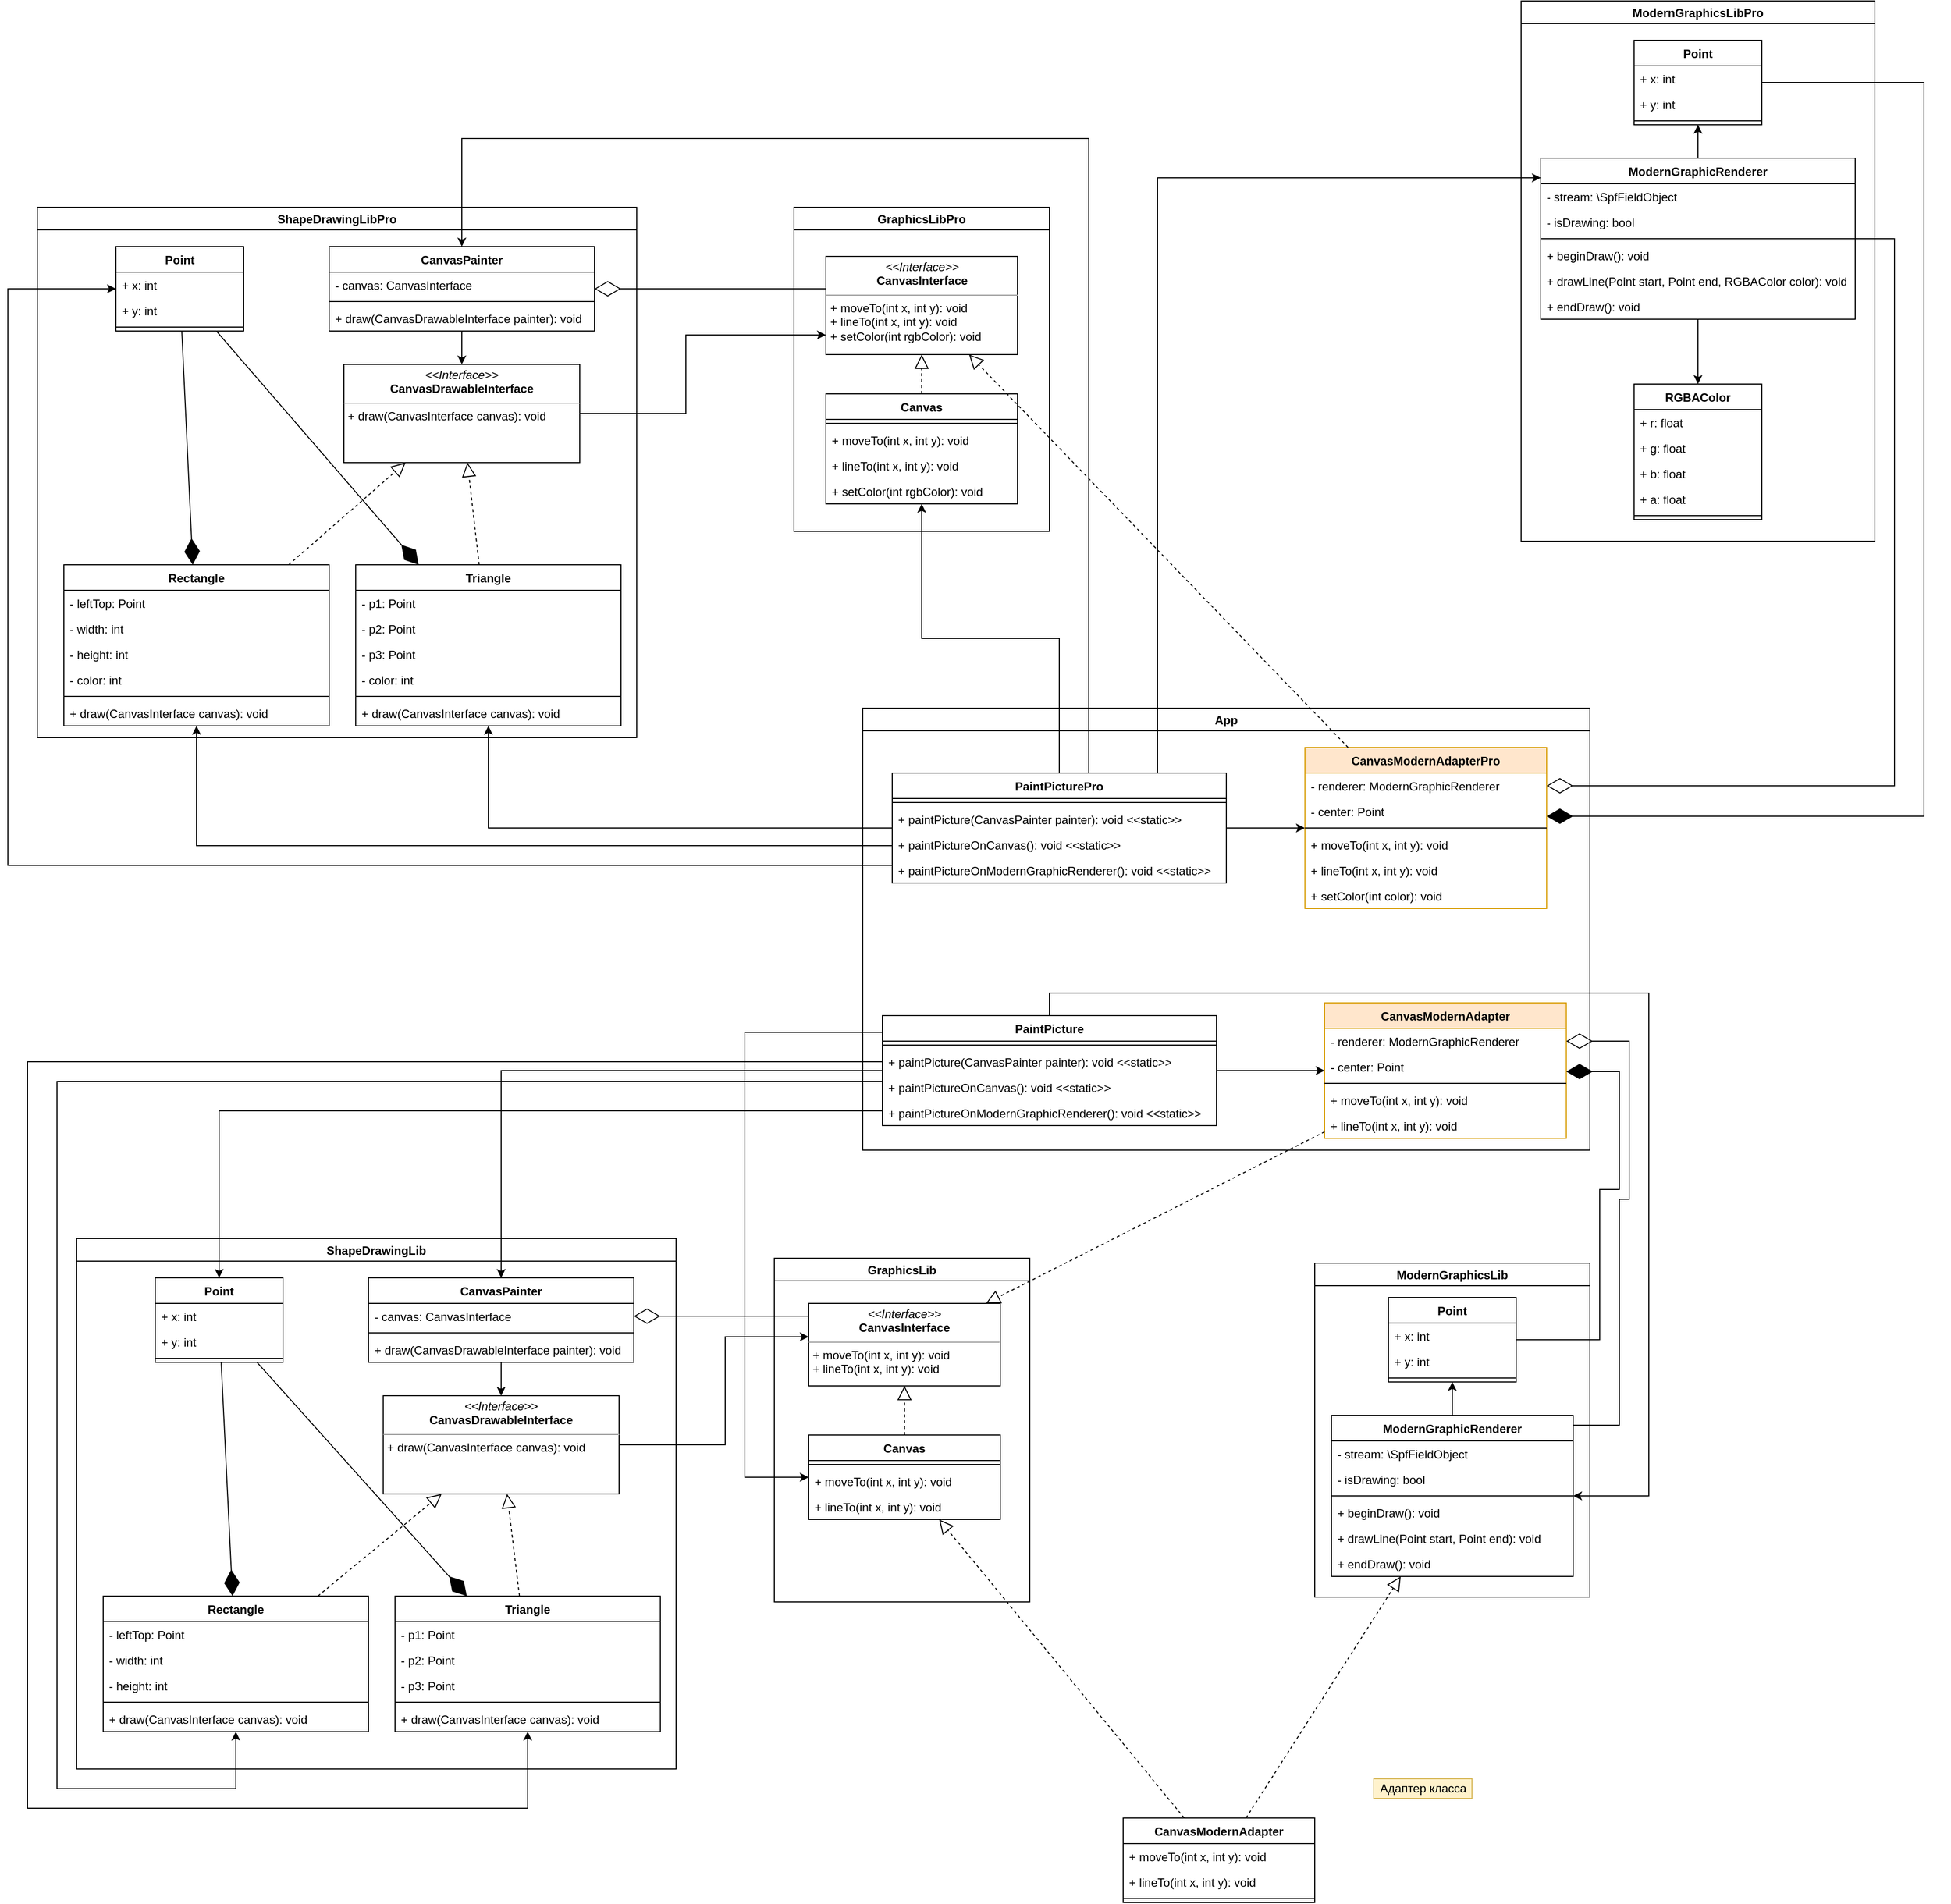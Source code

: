 <mxfile version="16.5.1" type="device"><diagram id="OvdZaoCBRFlqLBDTi2Zd" name="Страница 1"><mxGraphModel dx="2113" dy="2005" grid="1" gridSize="10" guides="1" tooltips="1" connect="1" arrows="1" fold="1" page="1" pageScale="1" pageWidth="827" pageHeight="1169" math="0" shadow="0"><root><mxCell id="0"/><mxCell id="1" parent="0"/><mxCell id="_RjIJyW11v8lAksJTVn1-13" value="App" style="swimlane;gradientColor=none;swimlaneFillColor=default;" parent="1" vertex="1"><mxGeometry x="70" y="-320" width="740" height="450" as="geometry"/></mxCell><mxCell id="_RjIJyW11v8lAksJTVn1-8" value="PaintPicture" style="swimlane;fontStyle=1;align=center;verticalAlign=top;childLayout=stackLayout;horizontal=1;startSize=26;horizontalStack=0;resizeParent=1;resizeParentMax=0;resizeLast=0;collapsible=1;marginBottom=0;" parent="_RjIJyW11v8lAksJTVn1-13" vertex="1"><mxGeometry x="20" y="313" width="340" height="112" as="geometry"/></mxCell><mxCell id="_RjIJyW11v8lAksJTVn1-10" value="" style="line;strokeWidth=1;fillColor=none;align=left;verticalAlign=middle;spacingTop=-1;spacingLeft=3;spacingRight=3;rotatable=0;labelPosition=right;points=[];portConstraint=eastwest;" parent="_RjIJyW11v8lAksJTVn1-8" vertex="1"><mxGeometry y="26" width="340" height="8" as="geometry"/></mxCell><mxCell id="_RjIJyW11v8lAksJTVn1-24" value="+ paintPicture(CanvasPainter painter): void &lt;&lt;static&gt;&gt;" style="text;strokeColor=none;fillColor=none;align=left;verticalAlign=top;spacingLeft=4;spacingRight=4;overflow=hidden;rotatable=0;points=[[0,0.5],[1,0.5]];portConstraint=eastwest;" parent="_RjIJyW11v8lAksJTVn1-8" vertex="1"><mxGeometry y="34" width="340" height="26" as="geometry"/></mxCell><mxCell id="_RjIJyW11v8lAksJTVn1-25" value="+ paintPictureOnCanvas(): void &lt;&lt;static&gt;&gt;" style="text;strokeColor=none;fillColor=none;align=left;verticalAlign=top;spacingLeft=4;spacingRight=4;overflow=hidden;rotatable=0;points=[[0,0.5],[1,0.5]];portConstraint=eastwest;" parent="_RjIJyW11v8lAksJTVn1-8" vertex="1"><mxGeometry y="60" width="340" height="26" as="geometry"/></mxCell><mxCell id="_RjIJyW11v8lAksJTVn1-11" value="+ paintPictureOnModernGraphicRenderer(): void &lt;&lt;static&gt;&gt;" style="text;strokeColor=none;fillColor=none;align=left;verticalAlign=top;spacingLeft=4;spacingRight=4;overflow=hidden;rotatable=0;points=[[0,0.5],[1,0.5]];portConstraint=eastwest;" parent="_RjIJyW11v8lAksJTVn1-8" vertex="1"><mxGeometry y="86" width="340" height="26" as="geometry"/></mxCell><mxCell id="_RjIJyW11v8lAksJTVn1-76" value="CanvasModernAdapter" style="swimlane;fontStyle=1;align=center;verticalAlign=top;childLayout=stackLayout;horizontal=1;startSize=26;horizontalStack=0;resizeParent=1;resizeParentMax=0;resizeLast=0;collapsible=1;marginBottom=0;shadow=0;labelBackgroundColor=none;labelBorderColor=none;sketch=0;fillColor=#ffe6cc;strokeColor=#d79b00;swimlaneFillColor=default;" parent="_RjIJyW11v8lAksJTVn1-13" vertex="1"><mxGeometry x="470" y="300" width="246" height="138" as="geometry"/></mxCell><mxCell id="_RjIJyW11v8lAksJTVn1-82" value="- renderer: ModernGraphicRenderer" style="text;strokeColor=none;fillColor=none;align=left;verticalAlign=top;spacingLeft=4;spacingRight=4;overflow=hidden;rotatable=0;points=[[0,0.5],[1,0.5]];portConstraint=eastwest;shadow=0;labelBackgroundColor=none;labelBorderColor=none;sketch=0;" parent="_RjIJyW11v8lAksJTVn1-76" vertex="1"><mxGeometry y="26" width="246" height="26" as="geometry"/></mxCell><mxCell id="_RjIJyW11v8lAksJTVn1-77" value="- center: Point" style="text;strokeColor=none;fillColor=none;align=left;verticalAlign=top;spacingLeft=4;spacingRight=4;overflow=hidden;rotatable=0;points=[[0,0.5],[1,0.5]];portConstraint=eastwest;shadow=0;labelBackgroundColor=none;labelBorderColor=none;sketch=0;" parent="_RjIJyW11v8lAksJTVn1-76" vertex="1"><mxGeometry y="52" width="246" height="26" as="geometry"/></mxCell><mxCell id="_RjIJyW11v8lAksJTVn1-78" value="" style="line;strokeWidth=1;fillColor=none;align=left;verticalAlign=middle;spacingTop=-1;spacingLeft=3;spacingRight=3;rotatable=0;labelPosition=right;points=[];portConstraint=eastwest;shadow=0;labelBackgroundColor=none;labelBorderColor=none;sketch=0;" parent="_RjIJyW11v8lAksJTVn1-76" vertex="1"><mxGeometry y="78" width="246" height="8" as="geometry"/></mxCell><mxCell id="_RjIJyW11v8lAksJTVn1-80" value="+ moveTo(int x, int y): void" style="text;strokeColor=none;fillColor=none;align=left;verticalAlign=top;spacingLeft=4;spacingRight=4;overflow=hidden;rotatable=0;points=[[0,0.5],[1,0.5]];portConstraint=eastwest;" parent="_RjIJyW11v8lAksJTVn1-76" vertex="1"><mxGeometry y="86" width="246" height="26" as="geometry"/></mxCell><mxCell id="_RjIJyW11v8lAksJTVn1-81" value="+ lineTo(int x, int y): void" style="text;strokeColor=none;fillColor=none;align=left;verticalAlign=top;spacingLeft=4;spacingRight=4;overflow=hidden;rotatable=0;points=[[0,0.5],[1,0.5]];portConstraint=eastwest;" parent="_RjIJyW11v8lAksJTVn1-76" vertex="1"><mxGeometry y="112" width="246" height="26" as="geometry"/></mxCell><mxCell id="_RjIJyW11v8lAksJTVn1-55" style="edgeStyle=orthogonalEdgeStyle;rounded=0;orthogonalLoop=1;jettySize=auto;html=1;" parent="_RjIJyW11v8lAksJTVn1-13" source="_RjIJyW11v8lAksJTVn1-8" target="_RjIJyW11v8lAksJTVn1-76" edge="1"><mxGeometry relative="1" as="geometry"><mxPoint x="209" y="420" as="targetPoint"/><Array as="points"/></mxGeometry></mxCell><mxCell id="-Q_IgEPzJhkm3-M9uij9-13" style="edgeStyle=orthogonalEdgeStyle;rounded=0;orthogonalLoop=1;jettySize=auto;html=1;" parent="_RjIJyW11v8lAksJTVn1-13" source="-Q_IgEPzJhkm3-M9uij9-1" target="-Q_IgEPzJhkm3-M9uij9-6" edge="1"><mxGeometry relative="1" as="geometry"/></mxCell><mxCell id="-Q_IgEPzJhkm3-M9uij9-1" value="PaintPicturePro" style="swimlane;fontStyle=1;align=center;verticalAlign=top;childLayout=stackLayout;horizontal=1;startSize=26;horizontalStack=0;resizeParent=1;resizeParentMax=0;resizeLast=0;collapsible=1;marginBottom=0;" parent="_RjIJyW11v8lAksJTVn1-13" vertex="1"><mxGeometry x="30" y="66" width="340" height="112" as="geometry"/></mxCell><mxCell id="-Q_IgEPzJhkm3-M9uij9-2" value="" style="line;strokeWidth=1;fillColor=none;align=left;verticalAlign=middle;spacingTop=-1;spacingLeft=3;spacingRight=3;rotatable=0;labelPosition=right;points=[];portConstraint=eastwest;" parent="-Q_IgEPzJhkm3-M9uij9-1" vertex="1"><mxGeometry y="26" width="340" height="8" as="geometry"/></mxCell><mxCell id="-Q_IgEPzJhkm3-M9uij9-3" value="+ paintPicture(CanvasPainter painter): void &lt;&lt;static&gt;&gt;" style="text;strokeColor=none;fillColor=none;align=left;verticalAlign=top;spacingLeft=4;spacingRight=4;overflow=hidden;rotatable=0;points=[[0,0.5],[1,0.5]];portConstraint=eastwest;" parent="-Q_IgEPzJhkm3-M9uij9-1" vertex="1"><mxGeometry y="34" width="340" height="26" as="geometry"/></mxCell><mxCell id="-Q_IgEPzJhkm3-M9uij9-4" value="+ paintPictureOnCanvas(): void &lt;&lt;static&gt;&gt;" style="text;strokeColor=none;fillColor=none;align=left;verticalAlign=top;spacingLeft=4;spacingRight=4;overflow=hidden;rotatable=0;points=[[0,0.5],[1,0.5]];portConstraint=eastwest;" parent="-Q_IgEPzJhkm3-M9uij9-1" vertex="1"><mxGeometry y="60" width="340" height="26" as="geometry"/></mxCell><mxCell id="-Q_IgEPzJhkm3-M9uij9-5" value="+ paintPictureOnModernGraphicRenderer(): void &lt;&lt;static&gt;&gt;" style="text;strokeColor=none;fillColor=none;align=left;verticalAlign=top;spacingLeft=4;spacingRight=4;overflow=hidden;rotatable=0;points=[[0,0.5],[1,0.5]];portConstraint=eastwest;" parent="-Q_IgEPzJhkm3-M9uij9-1" vertex="1"><mxGeometry y="86" width="340" height="26" as="geometry"/></mxCell><mxCell id="-Q_IgEPzJhkm3-M9uij9-6" value="CanvasModernAdapterPro" style="swimlane;fontStyle=1;align=center;verticalAlign=top;childLayout=stackLayout;horizontal=1;startSize=26;horizontalStack=0;resizeParent=1;resizeParentMax=0;resizeLast=0;collapsible=1;marginBottom=0;shadow=0;labelBackgroundColor=none;labelBorderColor=none;sketch=0;fillColor=#ffe6cc;strokeColor=#d79b00;swimlaneFillColor=default;" parent="_RjIJyW11v8lAksJTVn1-13" vertex="1"><mxGeometry x="450" y="40" width="246" height="164" as="geometry"/></mxCell><mxCell id="-Q_IgEPzJhkm3-M9uij9-7" value="- renderer: ModernGraphicRenderer" style="text;strokeColor=none;fillColor=none;align=left;verticalAlign=top;spacingLeft=4;spacingRight=4;overflow=hidden;rotatable=0;points=[[0,0.5],[1,0.5]];portConstraint=eastwest;shadow=0;labelBackgroundColor=none;labelBorderColor=none;sketch=0;" parent="-Q_IgEPzJhkm3-M9uij9-6" vertex="1"><mxGeometry y="26" width="246" height="26" as="geometry"/></mxCell><mxCell id="-Q_IgEPzJhkm3-M9uij9-8" value="- center: Point" style="text;strokeColor=none;fillColor=none;align=left;verticalAlign=top;spacingLeft=4;spacingRight=4;overflow=hidden;rotatable=0;points=[[0,0.5],[1,0.5]];portConstraint=eastwest;shadow=0;labelBackgroundColor=none;labelBorderColor=none;sketch=0;" parent="-Q_IgEPzJhkm3-M9uij9-6" vertex="1"><mxGeometry y="52" width="246" height="26" as="geometry"/></mxCell><mxCell id="-Q_IgEPzJhkm3-M9uij9-9" value="" style="line;strokeWidth=1;fillColor=none;align=left;verticalAlign=middle;spacingTop=-1;spacingLeft=3;spacingRight=3;rotatable=0;labelPosition=right;points=[];portConstraint=eastwest;shadow=0;labelBackgroundColor=none;labelBorderColor=none;sketch=0;" parent="-Q_IgEPzJhkm3-M9uij9-6" vertex="1"><mxGeometry y="78" width="246" height="8" as="geometry"/></mxCell><mxCell id="-Q_IgEPzJhkm3-M9uij9-10" value="+ moveTo(int x, int y): void" style="text;strokeColor=none;fillColor=none;align=left;verticalAlign=top;spacingLeft=4;spacingRight=4;overflow=hidden;rotatable=0;points=[[0,0.5],[1,0.5]];portConstraint=eastwest;" parent="-Q_IgEPzJhkm3-M9uij9-6" vertex="1"><mxGeometry y="86" width="246" height="26" as="geometry"/></mxCell><mxCell id="-Q_IgEPzJhkm3-M9uij9-11" value="+ lineTo(int x, int y): void" style="text;strokeColor=none;fillColor=none;align=left;verticalAlign=top;spacingLeft=4;spacingRight=4;overflow=hidden;rotatable=0;points=[[0,0.5],[1,0.5]];portConstraint=eastwest;" parent="-Q_IgEPzJhkm3-M9uij9-6" vertex="1"><mxGeometry y="112" width="246" height="26" as="geometry"/></mxCell><mxCell id="-Q_IgEPzJhkm3-M9uij9-12" value="+ setColor(int color): void" style="text;strokeColor=none;fillColor=none;align=left;verticalAlign=top;spacingLeft=4;spacingRight=4;overflow=hidden;rotatable=0;points=[[0,0.5],[1,0.5]];portConstraint=eastwest;" parent="-Q_IgEPzJhkm3-M9uij9-6" vertex="1"><mxGeometry y="138" width="246" height="26" as="geometry"/></mxCell><mxCell id="_RjIJyW11v8lAksJTVn1-14" value="GraphicsLib" style="swimlane;gradientColor=none;swimlaneFillColor=default;" parent="1" vertex="1"><mxGeometry x="-20" y="240" width="260" height="350" as="geometry"/></mxCell><mxCell id="_RjIJyW11v8lAksJTVn1-35" value="Canvas" style="swimlane;fontStyle=1;align=center;verticalAlign=top;childLayout=stackLayout;horizontal=1;startSize=26;horizontalStack=0;resizeParent=1;resizeParentMax=0;resizeLast=0;collapsible=1;marginBottom=0;" parent="_RjIJyW11v8lAksJTVn1-14" vertex="1"><mxGeometry x="35" y="180" width="195" height="86" as="geometry"/></mxCell><mxCell id="_RjIJyW11v8lAksJTVn1-36" value="" style="line;strokeWidth=1;fillColor=none;align=left;verticalAlign=middle;spacingTop=-1;spacingLeft=3;spacingRight=3;rotatable=0;labelPosition=right;points=[];portConstraint=eastwest;" parent="_RjIJyW11v8lAksJTVn1-35" vertex="1"><mxGeometry y="26" width="195" height="8" as="geometry"/></mxCell><mxCell id="_RjIJyW11v8lAksJTVn1-37" value="+ moveTo(int x, int y): void" style="text;strokeColor=none;fillColor=none;align=left;verticalAlign=top;spacingLeft=4;spacingRight=4;overflow=hidden;rotatable=0;points=[[0,0.5],[1,0.5]];portConstraint=eastwest;" parent="_RjIJyW11v8lAksJTVn1-35" vertex="1"><mxGeometry y="34" width="195" height="26" as="geometry"/></mxCell><mxCell id="_RjIJyW11v8lAksJTVn1-38" value="+ lineTo(int x, int y): void" style="text;strokeColor=none;fillColor=none;align=left;verticalAlign=top;spacingLeft=4;spacingRight=4;overflow=hidden;rotatable=0;points=[[0,0.5],[1,0.5]];portConstraint=eastwest;" parent="_RjIJyW11v8lAksJTVn1-35" vertex="1"><mxGeometry y="60" width="195" height="26" as="geometry"/></mxCell><mxCell id="_RjIJyW11v8lAksJTVn1-48" value="&lt;p style=&quot;margin: 0px ; margin-top: 4px ; text-align: center&quot;&gt;&lt;i&gt;&amp;lt;&amp;lt;Interface&amp;gt;&amp;gt;&lt;/i&gt;&lt;br&gt;&lt;b&gt;CanvasInterface&lt;/b&gt;&lt;/p&gt;&lt;hr size=&quot;1&quot;&gt;&lt;p style=&quot;margin: 0px ; margin-left: 4px&quot;&gt;&lt;/p&gt;&lt;p style=&quot;margin: 0px ; margin-left: 4px&quot;&gt;+ moveTo(int x, int y): void&lt;br&gt;+ lineTo(int x, int y): void&lt;br&gt;&lt;/p&gt;" style="verticalAlign=top;align=left;overflow=fill;fontSize=12;fontFamily=Helvetica;html=1;shadow=0;labelBackgroundColor=none;labelBorderColor=none;sketch=0;gradientColor=none;" parent="_RjIJyW11v8lAksJTVn1-14" vertex="1"><mxGeometry x="35" y="46" width="195" height="84" as="geometry"/></mxCell><mxCell id="_RjIJyW11v8lAksJTVn1-53" value="" style="endArrow=block;dashed=1;endFill=0;endSize=12;html=1;rounded=0;" parent="_RjIJyW11v8lAksJTVn1-14" source="_RjIJyW11v8lAksJTVn1-35" target="_RjIJyW11v8lAksJTVn1-48" edge="1"><mxGeometry width="160" relative="1" as="geometry"><mxPoint x="310" y="290" as="sourcePoint"/><mxPoint x="470" y="290" as="targetPoint"/></mxGeometry></mxCell><mxCell id="_RjIJyW11v8lAksJTVn1-19" value="GraphicsLibPro" style="swimlane;gradientColor=none;swimlaneFillColor=default;" parent="1" vertex="1"><mxGeometry y="-830" width="260" height="330" as="geometry"/></mxCell><mxCell id="_RjIJyW11v8lAksJTVn1-60" value="&lt;p style=&quot;margin: 0px ; margin-top: 4px ; text-align: center&quot;&gt;&lt;i&gt;&amp;lt;&amp;lt;Interface&amp;gt;&amp;gt;&lt;/i&gt;&lt;br&gt;&lt;b&gt;CanvasInterface&lt;/b&gt;&lt;/p&gt;&lt;hr size=&quot;1&quot;&gt;&lt;p style=&quot;margin: 0px ; margin-left: 4px&quot;&gt;&lt;/p&gt;&lt;p style=&quot;margin: 0px ; margin-left: 4px&quot;&gt;+ moveTo(int x, int y): void&lt;br&gt;+ lineTo(int x, int y): void&lt;br&gt;+ setColor(int rgbColor): void&lt;/p&gt;" style="verticalAlign=top;align=left;overflow=fill;fontSize=12;fontFamily=Helvetica;html=1;shadow=0;labelBackgroundColor=none;labelBorderColor=none;sketch=0;gradientColor=none;" parent="_RjIJyW11v8lAksJTVn1-19" vertex="1"><mxGeometry x="32.5" y="50" width="195" height="100" as="geometry"/></mxCell><mxCell id="_RjIJyW11v8lAksJTVn1-61" value="" style="endArrow=block;dashed=1;endFill=0;endSize=12;html=1;rounded=0;" parent="_RjIJyW11v8lAksJTVn1-19" source="_RjIJyW11v8lAksJTVn1-56" target="_RjIJyW11v8lAksJTVn1-60" edge="1"><mxGeometry width="160" relative="1" as="geometry"><mxPoint x="327.5" y="74" as="sourcePoint"/><mxPoint x="487.5" y="74" as="targetPoint"/></mxGeometry></mxCell><mxCell id="_RjIJyW11v8lAksJTVn1-56" value="Canvas" style="swimlane;fontStyle=1;align=center;verticalAlign=top;childLayout=stackLayout;horizontal=1;startSize=26;horizontalStack=0;resizeParent=1;resizeParentMax=0;resizeLast=0;collapsible=1;marginBottom=0;" parent="_RjIJyW11v8lAksJTVn1-19" vertex="1"><mxGeometry x="32.5" y="190" width="195" height="112" as="geometry"/></mxCell><mxCell id="_RjIJyW11v8lAksJTVn1-57" value="" style="line;strokeWidth=1;fillColor=none;align=left;verticalAlign=middle;spacingTop=-1;spacingLeft=3;spacingRight=3;rotatable=0;labelPosition=right;points=[];portConstraint=eastwest;" parent="_RjIJyW11v8lAksJTVn1-56" vertex="1"><mxGeometry y="26" width="195" height="8" as="geometry"/></mxCell><mxCell id="_RjIJyW11v8lAksJTVn1-58" value="+ moveTo(int x, int y): void" style="text;strokeColor=none;fillColor=none;align=left;verticalAlign=top;spacingLeft=4;spacingRight=4;overflow=hidden;rotatable=0;points=[[0,0.5],[1,0.5]];portConstraint=eastwest;" parent="_RjIJyW11v8lAksJTVn1-56" vertex="1"><mxGeometry y="34" width="195" height="26" as="geometry"/></mxCell><mxCell id="_RjIJyW11v8lAksJTVn1-62" value="+ lineTo(int x, int y): void" style="text;strokeColor=none;fillColor=none;align=left;verticalAlign=top;spacingLeft=4;spacingRight=4;overflow=hidden;rotatable=0;points=[[0,0.5],[1,0.5]];portConstraint=eastwest;" parent="_RjIJyW11v8lAksJTVn1-56" vertex="1"><mxGeometry y="60" width="195" height="26" as="geometry"/></mxCell><mxCell id="_RjIJyW11v8lAksJTVn1-59" value="+ setColor(int rgbColor): void" style="text;strokeColor=none;fillColor=none;align=left;verticalAlign=top;spacingLeft=4;spacingRight=4;overflow=hidden;rotatable=0;points=[[0,0.5],[1,0.5]];portConstraint=eastwest;" parent="_RjIJyW11v8lAksJTVn1-56" vertex="1"><mxGeometry y="86" width="195" height="26" as="geometry"/></mxCell><mxCell id="_RjIJyW11v8lAksJTVn1-20" value="ModernGraphicsLibPro" style="swimlane;gradientColor=none;swimlaneFillColor=default;" parent="1" vertex="1"><mxGeometry x="740" y="-1040" width="360" height="550" as="geometry"/></mxCell><mxCell id="_RjIJyW11v8lAksJTVn1-93" value="Point" style="swimlane;fontStyle=1;align=center;verticalAlign=top;childLayout=stackLayout;horizontal=1;startSize=26;horizontalStack=0;resizeParent=1;resizeParentMax=0;resizeLast=0;collapsible=1;marginBottom=0;shadow=0;labelBackgroundColor=none;labelBorderColor=none;sketch=0;gradientColor=none;" parent="_RjIJyW11v8lAksJTVn1-20" vertex="1"><mxGeometry x="115" y="40" width="130" height="86" as="geometry"/></mxCell><mxCell id="_RjIJyW11v8lAksJTVn1-94" value="+ x: int" style="text;strokeColor=none;fillColor=none;align=left;verticalAlign=top;spacingLeft=4;spacingRight=4;overflow=hidden;rotatable=0;points=[[0,0.5],[1,0.5]];portConstraint=eastwest;shadow=0;labelBackgroundColor=none;labelBorderColor=none;sketch=0;" parent="_RjIJyW11v8lAksJTVn1-93" vertex="1"><mxGeometry y="26" width="130" height="26" as="geometry"/></mxCell><mxCell id="_RjIJyW11v8lAksJTVn1-95" value="+ y: int" style="text;strokeColor=none;fillColor=none;align=left;verticalAlign=top;spacingLeft=4;spacingRight=4;overflow=hidden;rotatable=0;points=[[0,0.5],[1,0.5]];portConstraint=eastwest;shadow=0;labelBackgroundColor=none;labelBorderColor=none;sketch=0;" parent="_RjIJyW11v8lAksJTVn1-93" vertex="1"><mxGeometry y="52" width="130" height="26" as="geometry"/></mxCell><mxCell id="_RjIJyW11v8lAksJTVn1-96" value="" style="line;strokeWidth=1;fillColor=none;align=left;verticalAlign=middle;spacingTop=-1;spacingLeft=3;spacingRight=3;rotatable=0;labelPosition=right;points=[];portConstraint=eastwest;shadow=0;labelBackgroundColor=none;labelBorderColor=none;sketch=0;" parent="_RjIJyW11v8lAksJTVn1-93" vertex="1"><mxGeometry y="78" width="130" height="8" as="geometry"/></mxCell><mxCell id="_RjIJyW11v8lAksJTVn1-104" style="edgeStyle=orthogonalEdgeStyle;rounded=0;orthogonalLoop=1;jettySize=auto;html=1;" parent="_RjIJyW11v8lAksJTVn1-20" source="_RjIJyW11v8lAksJTVn1-97" target="_RjIJyW11v8lAksJTVn1-93" edge="1"><mxGeometry relative="1" as="geometry"/></mxCell><mxCell id="_RjIJyW11v8lAksJTVn1-111" style="edgeStyle=orthogonalEdgeStyle;rounded=0;orthogonalLoop=1;jettySize=auto;html=1;" parent="_RjIJyW11v8lAksJTVn1-20" source="_RjIJyW11v8lAksJTVn1-97" target="_RjIJyW11v8lAksJTVn1-105" edge="1"><mxGeometry relative="1" as="geometry"/></mxCell><mxCell id="_RjIJyW11v8lAksJTVn1-97" value="ModernGraphicRenderer" style="swimlane;fontStyle=1;align=center;verticalAlign=top;childLayout=stackLayout;horizontal=1;startSize=26;horizontalStack=0;resizeParent=1;resizeParentMax=0;resizeLast=0;collapsible=1;marginBottom=0;shadow=0;labelBackgroundColor=none;labelBorderColor=none;sketch=0;gradientColor=none;" parent="_RjIJyW11v8lAksJTVn1-20" vertex="1"><mxGeometry x="20" y="160" width="320" height="164" as="geometry"/></mxCell><mxCell id="_RjIJyW11v8lAksJTVn1-98" value="- stream: \SpfFieldObject" style="text;strokeColor=none;fillColor=none;align=left;verticalAlign=top;spacingLeft=4;spacingRight=4;overflow=hidden;rotatable=0;points=[[0,0.5],[1,0.5]];portConstraint=eastwest;shadow=0;labelBackgroundColor=none;labelBorderColor=none;sketch=0;" parent="_RjIJyW11v8lAksJTVn1-97" vertex="1"><mxGeometry y="26" width="320" height="26" as="geometry"/></mxCell><mxCell id="_RjIJyW11v8lAksJTVn1-99" value="- isDrawing: bool" style="text;strokeColor=none;fillColor=none;align=left;verticalAlign=top;spacingLeft=4;spacingRight=4;overflow=hidden;rotatable=0;points=[[0,0.5],[1,0.5]];portConstraint=eastwest;shadow=0;labelBackgroundColor=none;labelBorderColor=none;sketch=0;" parent="_RjIJyW11v8lAksJTVn1-97" vertex="1"><mxGeometry y="52" width="320" height="26" as="geometry"/></mxCell><mxCell id="_RjIJyW11v8lAksJTVn1-100" value="" style="line;strokeWidth=1;fillColor=none;align=left;verticalAlign=middle;spacingTop=-1;spacingLeft=3;spacingRight=3;rotatable=0;labelPosition=right;points=[];portConstraint=eastwest;shadow=0;labelBackgroundColor=none;labelBorderColor=none;sketch=0;" parent="_RjIJyW11v8lAksJTVn1-97" vertex="1"><mxGeometry y="78" width="320" height="8" as="geometry"/></mxCell><mxCell id="_RjIJyW11v8lAksJTVn1-101" value="+ beginDraw(): void" style="text;strokeColor=none;fillColor=none;align=left;verticalAlign=top;spacingLeft=4;spacingRight=4;overflow=hidden;rotatable=0;points=[[0,0.5],[1,0.5]];portConstraint=eastwest;" parent="_RjIJyW11v8lAksJTVn1-97" vertex="1"><mxGeometry y="86" width="320" height="26" as="geometry"/></mxCell><mxCell id="_RjIJyW11v8lAksJTVn1-102" value="+ drawLine(Point start, Point end, RGBAColor color): void" style="text;strokeColor=none;fillColor=none;align=left;verticalAlign=top;spacingLeft=4;spacingRight=4;overflow=hidden;rotatable=0;points=[[0,0.5],[1,0.5]];portConstraint=eastwest;" parent="_RjIJyW11v8lAksJTVn1-97" vertex="1"><mxGeometry y="112" width="320" height="26" as="geometry"/></mxCell><mxCell id="_RjIJyW11v8lAksJTVn1-103" value="+ endDraw(): void" style="text;strokeColor=none;fillColor=none;align=left;verticalAlign=top;spacingLeft=4;spacingRight=4;overflow=hidden;rotatable=0;points=[[0,0.5],[1,0.5]];portConstraint=eastwest;" parent="_RjIJyW11v8lAksJTVn1-97" vertex="1"><mxGeometry y="138" width="320" height="26" as="geometry"/></mxCell><mxCell id="_RjIJyW11v8lAksJTVn1-105" value="RGBAColor" style="swimlane;fontStyle=1;align=center;verticalAlign=top;childLayout=stackLayout;horizontal=1;startSize=26;horizontalStack=0;resizeParent=1;resizeParentMax=0;resizeLast=0;collapsible=1;marginBottom=0;shadow=0;labelBackgroundColor=none;labelBorderColor=none;sketch=0;gradientColor=none;" parent="_RjIJyW11v8lAksJTVn1-20" vertex="1"><mxGeometry x="115" y="390" width="130" height="138" as="geometry"/></mxCell><mxCell id="_RjIJyW11v8lAksJTVn1-106" value="+ r: float" style="text;strokeColor=none;fillColor=none;align=left;verticalAlign=top;spacingLeft=4;spacingRight=4;overflow=hidden;rotatable=0;points=[[0,0.5],[1,0.5]];portConstraint=eastwest;shadow=0;labelBackgroundColor=none;labelBorderColor=none;sketch=0;" parent="_RjIJyW11v8lAksJTVn1-105" vertex="1"><mxGeometry y="26" width="130" height="26" as="geometry"/></mxCell><mxCell id="_RjIJyW11v8lAksJTVn1-109" value="+ g: float" style="text;strokeColor=none;fillColor=none;align=left;verticalAlign=top;spacingLeft=4;spacingRight=4;overflow=hidden;rotatable=0;points=[[0,0.5],[1,0.5]];portConstraint=eastwest;shadow=0;labelBackgroundColor=none;labelBorderColor=none;sketch=0;" parent="_RjIJyW11v8lAksJTVn1-105" vertex="1"><mxGeometry y="52" width="130" height="26" as="geometry"/></mxCell><mxCell id="_RjIJyW11v8lAksJTVn1-110" value="+ b: float" style="text;strokeColor=none;fillColor=none;align=left;verticalAlign=top;spacingLeft=4;spacingRight=4;overflow=hidden;rotatable=0;points=[[0,0.5],[1,0.5]];portConstraint=eastwest;shadow=0;labelBackgroundColor=none;labelBorderColor=none;sketch=0;" parent="_RjIJyW11v8lAksJTVn1-105" vertex="1"><mxGeometry y="78" width="130" height="26" as="geometry"/></mxCell><mxCell id="_RjIJyW11v8lAksJTVn1-107" value="+ a: float" style="text;strokeColor=none;fillColor=none;align=left;verticalAlign=top;spacingLeft=4;spacingRight=4;overflow=hidden;rotatable=0;points=[[0,0.5],[1,0.5]];portConstraint=eastwest;shadow=0;labelBackgroundColor=none;labelBorderColor=none;sketch=0;" parent="_RjIJyW11v8lAksJTVn1-105" vertex="1"><mxGeometry y="104" width="130" height="26" as="geometry"/></mxCell><mxCell id="_RjIJyW11v8lAksJTVn1-108" value="" style="line;strokeWidth=1;fillColor=none;align=left;verticalAlign=middle;spacingTop=-1;spacingLeft=3;spacingRight=3;rotatable=0;labelPosition=right;points=[];portConstraint=eastwest;shadow=0;labelBackgroundColor=none;labelBorderColor=none;sketch=0;" parent="_RjIJyW11v8lAksJTVn1-105" vertex="1"><mxGeometry y="130" width="130" height="8" as="geometry"/></mxCell><mxCell id="_RjIJyW11v8lAksJTVn1-21" value="ShapeDrawingLib" style="swimlane;gradientColor=none;swimlaneFillColor=default;" parent="1" vertex="1"><mxGeometry x="-730" y="220" width="610" height="540" as="geometry"/></mxCell><mxCell id="_RjIJyW11v8lAksJTVn1-112" value="Point" style="swimlane;fontStyle=1;align=center;verticalAlign=top;childLayout=stackLayout;horizontal=1;startSize=26;horizontalStack=0;resizeParent=1;resizeParentMax=0;resizeLast=0;collapsible=1;marginBottom=0;shadow=0;labelBackgroundColor=none;labelBorderColor=none;sketch=0;gradientColor=none;" parent="_RjIJyW11v8lAksJTVn1-21" vertex="1"><mxGeometry x="80" y="40" width="130" height="86" as="geometry"/></mxCell><mxCell id="_RjIJyW11v8lAksJTVn1-113" value="+ x: int" style="text;strokeColor=none;fillColor=none;align=left;verticalAlign=top;spacingLeft=4;spacingRight=4;overflow=hidden;rotatable=0;points=[[0,0.5],[1,0.5]];portConstraint=eastwest;shadow=0;labelBackgroundColor=none;labelBorderColor=none;sketch=0;" parent="_RjIJyW11v8lAksJTVn1-112" vertex="1"><mxGeometry y="26" width="130" height="26" as="geometry"/></mxCell><mxCell id="_RjIJyW11v8lAksJTVn1-114" value="+ y: int" style="text;strokeColor=none;fillColor=none;align=left;verticalAlign=top;spacingLeft=4;spacingRight=4;overflow=hidden;rotatable=0;points=[[0,0.5],[1,0.5]];portConstraint=eastwest;shadow=0;labelBackgroundColor=none;labelBorderColor=none;sketch=0;" parent="_RjIJyW11v8lAksJTVn1-112" vertex="1"><mxGeometry y="52" width="130" height="26" as="geometry"/></mxCell><mxCell id="_RjIJyW11v8lAksJTVn1-115" value="" style="line;strokeWidth=1;fillColor=none;align=left;verticalAlign=middle;spacingTop=-1;spacingLeft=3;spacingRight=3;rotatable=0;labelPosition=right;points=[];portConstraint=eastwest;shadow=0;labelBackgroundColor=none;labelBorderColor=none;sketch=0;" parent="_RjIJyW11v8lAksJTVn1-112" vertex="1"><mxGeometry y="78" width="130" height="8" as="geometry"/></mxCell><mxCell id="_RjIJyW11v8lAksJTVn1-116" value="&lt;p style=&quot;margin: 0px ; margin-top: 4px ; text-align: center&quot;&gt;&lt;i&gt;&amp;lt;&amp;lt;Interface&amp;gt;&amp;gt;&lt;/i&gt;&lt;br&gt;&lt;b&gt;CanvasDrawableInterface&lt;/b&gt;&lt;/p&gt;&lt;hr size=&quot;1&quot;&gt;&lt;p style=&quot;margin: 0px ; margin-left: 4px&quot;&gt;&lt;/p&gt;&lt;p style=&quot;margin: 0px ; margin-left: 4px&quot;&gt;+ draw(CanvasInterface canvas): void&lt;br&gt;&lt;br&gt;&lt;/p&gt;" style="verticalAlign=top;align=left;overflow=fill;fontSize=12;fontFamily=Helvetica;html=1;shadow=0;labelBackgroundColor=none;labelBorderColor=none;sketch=0;gradientColor=none;" parent="_RjIJyW11v8lAksJTVn1-21" vertex="1"><mxGeometry x="312" y="160" width="240" height="100" as="geometry"/></mxCell><mxCell id="_RjIJyW11v8lAksJTVn1-140" style="edgeStyle=orthogonalEdgeStyle;rounded=0;orthogonalLoop=1;jettySize=auto;html=1;" parent="_RjIJyW11v8lAksJTVn1-21" source="_RjIJyW11v8lAksJTVn1-117" target="_RjIJyW11v8lAksJTVn1-116" edge="1"><mxGeometry relative="1" as="geometry"/></mxCell><mxCell id="_RjIJyW11v8lAksJTVn1-117" value="CanvasPainter" style="swimlane;fontStyle=1;align=center;verticalAlign=top;childLayout=stackLayout;horizontal=1;startSize=26;horizontalStack=0;resizeParent=1;resizeParentMax=0;resizeLast=0;collapsible=1;marginBottom=0;shadow=0;labelBackgroundColor=none;labelBorderColor=none;sketch=0;gradientColor=none;" parent="_RjIJyW11v8lAksJTVn1-21" vertex="1"><mxGeometry x="297" y="40" width="270" height="86" as="geometry"/></mxCell><mxCell id="_RjIJyW11v8lAksJTVn1-119" value="- canvas: CanvasInterface" style="text;strokeColor=none;fillColor=none;align=left;verticalAlign=top;spacingLeft=4;spacingRight=4;overflow=hidden;rotatable=0;points=[[0,0.5],[1,0.5]];portConstraint=eastwest;shadow=0;labelBackgroundColor=none;labelBorderColor=none;sketch=0;" parent="_RjIJyW11v8lAksJTVn1-117" vertex="1"><mxGeometry y="26" width="270" height="26" as="geometry"/></mxCell><mxCell id="_RjIJyW11v8lAksJTVn1-120" value="" style="line;strokeWidth=1;fillColor=none;align=left;verticalAlign=middle;spacingTop=-1;spacingLeft=3;spacingRight=3;rotatable=0;labelPosition=right;points=[];portConstraint=eastwest;shadow=0;labelBackgroundColor=none;labelBorderColor=none;sketch=0;" parent="_RjIJyW11v8lAksJTVn1-117" vertex="1"><mxGeometry y="52" width="270" height="8" as="geometry"/></mxCell><mxCell id="_RjIJyW11v8lAksJTVn1-122" value="+ draw(CanvasDrawableInterface painter): void" style="text;strokeColor=none;fillColor=none;align=left;verticalAlign=top;spacingLeft=4;spacingRight=4;overflow=hidden;rotatable=0;points=[[0,0.5],[1,0.5]];portConstraint=eastwest;" parent="_RjIJyW11v8lAksJTVn1-117" vertex="1"><mxGeometry y="60" width="270" height="26" as="geometry"/></mxCell><mxCell id="_RjIJyW11v8lAksJTVn1-124" value="Rectangle" style="swimlane;fontStyle=1;align=center;verticalAlign=top;childLayout=stackLayout;horizontal=1;startSize=26;horizontalStack=0;resizeParent=1;resizeParentMax=0;resizeLast=0;collapsible=1;marginBottom=0;shadow=0;labelBackgroundColor=none;labelBorderColor=none;sketch=0;gradientColor=none;" parent="_RjIJyW11v8lAksJTVn1-21" vertex="1"><mxGeometry x="27" y="364" width="270" height="138" as="geometry"/></mxCell><mxCell id="_RjIJyW11v8lAksJTVn1-125" value="- leftTop: Point" style="text;strokeColor=none;fillColor=none;align=left;verticalAlign=top;spacingLeft=4;spacingRight=4;overflow=hidden;rotatable=0;points=[[0,0.5],[1,0.5]];portConstraint=eastwest;shadow=0;labelBackgroundColor=none;labelBorderColor=none;sketch=0;" parent="_RjIJyW11v8lAksJTVn1-124" vertex="1"><mxGeometry y="26" width="270" height="26" as="geometry"/></mxCell><mxCell id="_RjIJyW11v8lAksJTVn1-129" value="- width: int" style="text;strokeColor=none;fillColor=none;align=left;verticalAlign=top;spacingLeft=4;spacingRight=4;overflow=hidden;rotatable=0;points=[[0,0.5],[1,0.5]];portConstraint=eastwest;shadow=0;labelBackgroundColor=none;labelBorderColor=none;sketch=0;" parent="_RjIJyW11v8lAksJTVn1-124" vertex="1"><mxGeometry y="52" width="270" height="26" as="geometry"/></mxCell><mxCell id="_RjIJyW11v8lAksJTVn1-128" value="- height: int" style="text;strokeColor=none;fillColor=none;align=left;verticalAlign=top;spacingLeft=4;spacingRight=4;overflow=hidden;rotatable=0;points=[[0,0.5],[1,0.5]];portConstraint=eastwest;shadow=0;labelBackgroundColor=none;labelBorderColor=none;sketch=0;" parent="_RjIJyW11v8lAksJTVn1-124" vertex="1"><mxGeometry y="78" width="270" height="26" as="geometry"/></mxCell><mxCell id="_RjIJyW11v8lAksJTVn1-126" value="" style="line;strokeWidth=1;fillColor=none;align=left;verticalAlign=middle;spacingTop=-1;spacingLeft=3;spacingRight=3;rotatable=0;labelPosition=right;points=[];portConstraint=eastwest;shadow=0;labelBackgroundColor=none;labelBorderColor=none;sketch=0;" parent="_RjIJyW11v8lAksJTVn1-124" vertex="1"><mxGeometry y="104" width="270" height="8" as="geometry"/></mxCell><mxCell id="_RjIJyW11v8lAksJTVn1-127" value="+ draw(CanvasInterface canvas): void" style="text;strokeColor=none;fillColor=none;align=left;verticalAlign=top;spacingLeft=4;spacingRight=4;overflow=hidden;rotatable=0;points=[[0,0.5],[1,0.5]];portConstraint=eastwest;" parent="_RjIJyW11v8lAksJTVn1-124" vertex="1"><mxGeometry y="112" width="270" height="26" as="geometry"/></mxCell><mxCell id="_RjIJyW11v8lAksJTVn1-130" value="Triangle" style="swimlane;fontStyle=1;align=center;verticalAlign=top;childLayout=stackLayout;horizontal=1;startSize=26;horizontalStack=0;resizeParent=1;resizeParentMax=0;resizeLast=0;collapsible=1;marginBottom=0;shadow=0;labelBackgroundColor=none;labelBorderColor=none;sketch=0;gradientColor=none;" parent="_RjIJyW11v8lAksJTVn1-21" vertex="1"><mxGeometry x="324" y="364" width="270" height="138" as="geometry"/></mxCell><mxCell id="_RjIJyW11v8lAksJTVn1-131" value="- p1: Point" style="text;strokeColor=none;fillColor=none;align=left;verticalAlign=top;spacingLeft=4;spacingRight=4;overflow=hidden;rotatable=0;points=[[0,0.5],[1,0.5]];portConstraint=eastwest;shadow=0;labelBackgroundColor=none;labelBorderColor=none;sketch=0;" parent="_RjIJyW11v8lAksJTVn1-130" vertex="1"><mxGeometry y="26" width="270" height="26" as="geometry"/></mxCell><mxCell id="_RjIJyW11v8lAksJTVn1-132" value="- p2: Point" style="text;strokeColor=none;fillColor=none;align=left;verticalAlign=top;spacingLeft=4;spacingRight=4;overflow=hidden;rotatable=0;points=[[0,0.5],[1,0.5]];portConstraint=eastwest;shadow=0;labelBackgroundColor=none;labelBorderColor=none;sketch=0;" parent="_RjIJyW11v8lAksJTVn1-130" vertex="1"><mxGeometry y="52" width="270" height="26" as="geometry"/></mxCell><mxCell id="_RjIJyW11v8lAksJTVn1-133" value="- p3: Point" style="text;strokeColor=none;fillColor=none;align=left;verticalAlign=top;spacingLeft=4;spacingRight=4;overflow=hidden;rotatable=0;points=[[0,0.5],[1,0.5]];portConstraint=eastwest;shadow=0;labelBackgroundColor=none;labelBorderColor=none;sketch=0;" parent="_RjIJyW11v8lAksJTVn1-130" vertex="1"><mxGeometry y="78" width="270" height="26" as="geometry"/></mxCell><mxCell id="_RjIJyW11v8lAksJTVn1-134" value="" style="line;strokeWidth=1;fillColor=none;align=left;verticalAlign=middle;spacingTop=-1;spacingLeft=3;spacingRight=3;rotatable=0;labelPosition=right;points=[];portConstraint=eastwest;shadow=0;labelBackgroundColor=none;labelBorderColor=none;sketch=0;" parent="_RjIJyW11v8lAksJTVn1-130" vertex="1"><mxGeometry y="104" width="270" height="8" as="geometry"/></mxCell><mxCell id="_RjIJyW11v8lAksJTVn1-135" value="+ draw(CanvasInterface canvas): void" style="text;strokeColor=none;fillColor=none;align=left;verticalAlign=top;spacingLeft=4;spacingRight=4;overflow=hidden;rotatable=0;points=[[0,0.5],[1,0.5]];portConstraint=eastwest;" parent="_RjIJyW11v8lAksJTVn1-130" vertex="1"><mxGeometry y="112" width="270" height="26" as="geometry"/></mxCell><mxCell id="_RjIJyW11v8lAksJTVn1-136" value="" style="endArrow=block;dashed=1;endFill=0;endSize=12;html=1;rounded=0;" parent="_RjIJyW11v8lAksJTVn1-21" source="_RjIJyW11v8lAksJTVn1-130" target="_RjIJyW11v8lAksJTVn1-116" edge="1"><mxGeometry width="160" relative="1" as="geometry"><mxPoint x="832.5" y="190" as="sourcePoint"/><mxPoint x="832.5" y="140" as="targetPoint"/></mxGeometry></mxCell><mxCell id="_RjIJyW11v8lAksJTVn1-137" value="" style="endArrow=block;dashed=1;endFill=0;endSize=12;html=1;rounded=0;" parent="_RjIJyW11v8lAksJTVn1-21" source="_RjIJyW11v8lAksJTVn1-124" target="_RjIJyW11v8lAksJTVn1-116" edge="1"><mxGeometry width="160" relative="1" as="geometry"><mxPoint x="408.166" y="330" as="sourcePoint"/><mxPoint x="364.083" y="280" as="targetPoint"/></mxGeometry></mxCell><mxCell id="8RbWDoY8L6FkmbF_PQaj-23" value="" style="endArrow=diamondThin;endFill=1;endSize=24;html=1;rounded=0;" edge="1" parent="_RjIJyW11v8lAksJTVn1-21" source="_RjIJyW11v8lAksJTVn1-112" target="_RjIJyW11v8lAksJTVn1-124"><mxGeometry width="160" relative="1" as="geometry"><mxPoint x="380" y="300" as="sourcePoint"/><mxPoint x="540" y="300" as="targetPoint"/><Array as="points"/></mxGeometry></mxCell><mxCell id="8RbWDoY8L6FkmbF_PQaj-24" value="" style="endArrow=diamondThin;endFill=1;endSize=24;html=1;rounded=0;" edge="1" parent="_RjIJyW11v8lAksJTVn1-21" source="_RjIJyW11v8lAksJTVn1-112" target="_RjIJyW11v8lAksJTVn1-130"><mxGeometry width="160" relative="1" as="geometry"><mxPoint x="157.089" y="136" as="sourcePoint"/><mxPoint x="168.649" y="374" as="targetPoint"/><Array as="points"/></mxGeometry></mxCell><mxCell id="_RjIJyW11v8lAksJTVn1-22" value="ModernGraphicsLib" style="swimlane;gradientColor=none;swimlaneFillColor=default;" parent="1" vertex="1"><mxGeometry x="530" y="245" width="280" height="340" as="geometry"/></mxCell><mxCell id="_RjIJyW11v8lAksJTVn1-69" value="Point" style="swimlane;fontStyle=1;align=center;verticalAlign=top;childLayout=stackLayout;horizontal=1;startSize=26;horizontalStack=0;resizeParent=1;resizeParentMax=0;resizeLast=0;collapsible=1;marginBottom=0;shadow=0;labelBackgroundColor=none;labelBorderColor=none;sketch=0;gradientColor=none;" parent="_RjIJyW11v8lAksJTVn1-22" vertex="1"><mxGeometry x="75" y="35" width="130" height="86" as="geometry"/></mxCell><mxCell id="_RjIJyW11v8lAksJTVn1-70" value="+ x: int" style="text;strokeColor=none;fillColor=none;align=left;verticalAlign=top;spacingLeft=4;spacingRight=4;overflow=hidden;rotatable=0;points=[[0,0.5],[1,0.5]];portConstraint=eastwest;shadow=0;labelBackgroundColor=none;labelBorderColor=none;sketch=0;" parent="_RjIJyW11v8lAksJTVn1-69" vertex="1"><mxGeometry y="26" width="130" height="26" as="geometry"/></mxCell><mxCell id="_RjIJyW11v8lAksJTVn1-73" value="+ y: int" style="text;strokeColor=none;fillColor=none;align=left;verticalAlign=top;spacingLeft=4;spacingRight=4;overflow=hidden;rotatable=0;points=[[0,0.5],[1,0.5]];portConstraint=eastwest;shadow=0;labelBackgroundColor=none;labelBorderColor=none;sketch=0;" parent="_RjIJyW11v8lAksJTVn1-69" vertex="1"><mxGeometry y="52" width="130" height="26" as="geometry"/></mxCell><mxCell id="_RjIJyW11v8lAksJTVn1-71" value="" style="line;strokeWidth=1;fillColor=none;align=left;verticalAlign=middle;spacingTop=-1;spacingLeft=3;spacingRight=3;rotatable=0;labelPosition=right;points=[];portConstraint=eastwest;shadow=0;labelBackgroundColor=none;labelBorderColor=none;sketch=0;" parent="_RjIJyW11v8lAksJTVn1-69" vertex="1"><mxGeometry y="78" width="130" height="8" as="geometry"/></mxCell><mxCell id="_RjIJyW11v8lAksJTVn1-91" style="edgeStyle=orthogonalEdgeStyle;rounded=0;orthogonalLoop=1;jettySize=auto;html=1;" parent="_RjIJyW11v8lAksJTVn1-22" source="_RjIJyW11v8lAksJTVn1-84" target="_RjIJyW11v8lAksJTVn1-69" edge="1"><mxGeometry relative="1" as="geometry"/></mxCell><mxCell id="_RjIJyW11v8lAksJTVn1-84" value="ModernGraphicRenderer" style="swimlane;fontStyle=1;align=center;verticalAlign=top;childLayout=stackLayout;horizontal=1;startSize=26;horizontalStack=0;resizeParent=1;resizeParentMax=0;resizeLast=0;collapsible=1;marginBottom=0;shadow=0;labelBackgroundColor=none;labelBorderColor=none;sketch=0;gradientColor=none;" parent="_RjIJyW11v8lAksJTVn1-22" vertex="1"><mxGeometry x="17" y="155" width="246" height="164" as="geometry"/></mxCell><mxCell id="_RjIJyW11v8lAksJTVn1-85" value="- stream: \SpfFieldObject" style="text;strokeColor=none;fillColor=none;align=left;verticalAlign=top;spacingLeft=4;spacingRight=4;overflow=hidden;rotatable=0;points=[[0,0.5],[1,0.5]];portConstraint=eastwest;shadow=0;labelBackgroundColor=none;labelBorderColor=none;sketch=0;" parent="_RjIJyW11v8lAksJTVn1-84" vertex="1"><mxGeometry y="26" width="246" height="26" as="geometry"/></mxCell><mxCell id="_RjIJyW11v8lAksJTVn1-86" value="- isDrawing: bool" style="text;strokeColor=none;fillColor=none;align=left;verticalAlign=top;spacingLeft=4;spacingRight=4;overflow=hidden;rotatable=0;points=[[0,0.5],[1,0.5]];portConstraint=eastwest;shadow=0;labelBackgroundColor=none;labelBorderColor=none;sketch=0;" parent="_RjIJyW11v8lAksJTVn1-84" vertex="1"><mxGeometry y="52" width="246" height="26" as="geometry"/></mxCell><mxCell id="_RjIJyW11v8lAksJTVn1-87" value="" style="line;strokeWidth=1;fillColor=none;align=left;verticalAlign=middle;spacingTop=-1;spacingLeft=3;spacingRight=3;rotatable=0;labelPosition=right;points=[];portConstraint=eastwest;shadow=0;labelBackgroundColor=none;labelBorderColor=none;sketch=0;" parent="_RjIJyW11v8lAksJTVn1-84" vertex="1"><mxGeometry y="78" width="246" height="8" as="geometry"/></mxCell><mxCell id="_RjIJyW11v8lAksJTVn1-88" value="+ beginDraw(): void" style="text;strokeColor=none;fillColor=none;align=left;verticalAlign=top;spacingLeft=4;spacingRight=4;overflow=hidden;rotatable=0;points=[[0,0.5],[1,0.5]];portConstraint=eastwest;" parent="_RjIJyW11v8lAksJTVn1-84" vertex="1"><mxGeometry y="86" width="246" height="26" as="geometry"/></mxCell><mxCell id="_RjIJyW11v8lAksJTVn1-90" value="+ drawLine(Point start, Point end): void" style="text;strokeColor=none;fillColor=none;align=left;verticalAlign=top;spacingLeft=4;spacingRight=4;overflow=hidden;rotatable=0;points=[[0,0.5],[1,0.5]];portConstraint=eastwest;" parent="_RjIJyW11v8lAksJTVn1-84" vertex="1"><mxGeometry y="112" width="246" height="26" as="geometry"/></mxCell><mxCell id="_RjIJyW11v8lAksJTVn1-89" value="+ endDraw(): void" style="text;strokeColor=none;fillColor=none;align=left;verticalAlign=top;spacingLeft=4;spacingRight=4;overflow=hidden;rotatable=0;points=[[0,0.5],[1,0.5]];portConstraint=eastwest;" parent="_RjIJyW11v8lAksJTVn1-84" vertex="1"><mxGeometry y="138" width="246" height="26" as="geometry"/></mxCell><mxCell id="_RjIJyW11v8lAksJTVn1-54" value="" style="endArrow=block;dashed=1;endFill=0;endSize=12;html=1;rounded=0;" parent="1" source="_RjIJyW11v8lAksJTVn1-76" target="_RjIJyW11v8lAksJTVn1-48" edge="1"><mxGeometry width="160" relative="1" as="geometry"><mxPoint x="457.798" y="660" as="sourcePoint"/><mxPoint x="122.5" y="380.0" as="targetPoint"/></mxGeometry></mxCell><mxCell id="_RjIJyW11v8lAksJTVn1-142" style="edgeStyle=orthogonalEdgeStyle;rounded=0;orthogonalLoop=1;jettySize=auto;html=1;" parent="1" source="_RjIJyW11v8lAksJTVn1-116" target="_RjIJyW11v8lAksJTVn1-48" edge="1"><mxGeometry relative="1" as="geometry"><Array as="points"><mxPoint x="-70" y="430"/><mxPoint x="-70" y="320"/></Array></mxGeometry></mxCell><mxCell id="_RjIJyW11v8lAksJTVn1-143" value="" style="endArrow=diamondThin;endFill=0;endSize=24;html=1;rounded=0;edgeStyle=orthogonalEdgeStyle;" parent="1" source="_RjIJyW11v8lAksJTVn1-48" target="_RjIJyW11v8lAksJTVn1-119" edge="1"><mxGeometry width="160" relative="1" as="geometry"><mxPoint x="-60" y="480" as="sourcePoint"/><mxPoint x="100" y="480" as="targetPoint"/><Array as="points"><mxPoint x="-20" y="299"/><mxPoint x="-20" y="299"/></Array></mxGeometry></mxCell><mxCell id="_RjIJyW11v8lAksJTVn1-146" value="" style="endArrow=diamondThin;endFill=0;endSize=24;html=1;rounded=0;edgeStyle=orthogonalEdgeStyle;" parent="1" source="_RjIJyW11v8lAksJTVn1-84" target="_RjIJyW11v8lAksJTVn1-82" edge="1"><mxGeometry width="160" relative="1" as="geometry"><mxPoint x="420" y="570" as="sourcePoint"/><mxPoint x="580" y="570" as="targetPoint"/><Array as="points"><mxPoint x="840" y="410"/><mxPoint x="840" y="180"/><mxPoint x="850" y="180"/><mxPoint x="850" y="19"/></Array></mxGeometry></mxCell><mxCell id="_RjIJyW11v8lAksJTVn1-148" value="" style="endArrow=diamondThin;endFill=1;endSize=24;html=1;rounded=0;edgeStyle=orthogonalEdgeStyle;" parent="1" source="_RjIJyW11v8lAksJTVn1-69" target="_RjIJyW11v8lAksJTVn1-77" edge="1"><mxGeometry width="160" relative="1" as="geometry"><mxPoint x="390" y="290" as="sourcePoint"/><mxPoint x="550" y="290" as="targetPoint"/><Array as="points"><mxPoint x="820" y="323"/><mxPoint x="820" y="170"/><mxPoint x="840" y="170"/><mxPoint x="840" y="50"/></Array></mxGeometry></mxCell><mxCell id="_RjIJyW11v8lAksJTVn1-149" style="edgeStyle=orthogonalEdgeStyle;rounded=0;orthogonalLoop=1;jettySize=auto;html=1;" parent="1" source="_RjIJyW11v8lAksJTVn1-8" target="_RjIJyW11v8lAksJTVn1-117" edge="1"><mxGeometry relative="1" as="geometry"/></mxCell><mxCell id="_RjIJyW11v8lAksJTVn1-156" style="edgeStyle=orthogonalEdgeStyle;rounded=0;orthogonalLoop=1;jettySize=auto;html=1;" parent="1" source="_RjIJyW11v8lAksJTVn1-8" target="_RjIJyW11v8lAksJTVn1-84" edge="1"><mxGeometry relative="1" as="geometry"><Array as="points"><mxPoint x="260" y="-30"/><mxPoint x="870" y="-30"/><mxPoint x="870" y="482"/></Array></mxGeometry></mxCell><mxCell id="_RjIJyW11v8lAksJTVn1-157" style="edgeStyle=orthogonalEdgeStyle;rounded=0;orthogonalLoop=1;jettySize=auto;html=1;" parent="1" source="_RjIJyW11v8lAksJTVn1-8" target="_RjIJyW11v8lAksJTVn1-112" edge="1"><mxGeometry relative="1" as="geometry"><Array as="points"><mxPoint x="-585" y="90"/></Array></mxGeometry></mxCell><mxCell id="_RjIJyW11v8lAksJTVn1-158" style="edgeStyle=orthogonalEdgeStyle;rounded=0;orthogonalLoop=1;jettySize=auto;html=1;" parent="1" source="_RjIJyW11v8lAksJTVn1-8" target="_RjIJyW11v8lAksJTVn1-130" edge="1"><mxGeometry relative="1" as="geometry"><Array as="points"><mxPoint x="-780" y="40"/><mxPoint x="-780" y="800"/><mxPoint x="-271" y="800"/></Array></mxGeometry></mxCell><mxCell id="_RjIJyW11v8lAksJTVn1-160" style="edgeStyle=orthogonalEdgeStyle;rounded=0;orthogonalLoop=1;jettySize=auto;html=1;" parent="1" source="_RjIJyW11v8lAksJTVn1-8" target="_RjIJyW11v8lAksJTVn1-124" edge="1"><mxGeometry relative="1" as="geometry"><Array as="points"><mxPoint x="-750" y="60"/><mxPoint x="-750" y="780"/><mxPoint x="-568" y="780"/></Array></mxGeometry></mxCell><mxCell id="_RjIJyW11v8lAksJTVn1-161" style="edgeStyle=orthogonalEdgeStyle;rounded=0;orthogonalLoop=1;jettySize=auto;html=1;" parent="1" source="_RjIJyW11v8lAksJTVn1-8" target="_RjIJyW11v8lAksJTVn1-35" edge="1"><mxGeometry relative="1" as="geometry"><Array as="points"><mxPoint x="-50" y="10"/><mxPoint x="-50" y="463"/></Array></mxGeometry></mxCell><mxCell id="-Q_IgEPzJhkm3-M9uij9-14" value="ShapeDrawingLibPro" style="swimlane;gradientColor=none;swimlaneFillColor=default;" parent="1" vertex="1"><mxGeometry x="-770" y="-830" width="610" height="540" as="geometry"/></mxCell><mxCell id="-Q_IgEPzJhkm3-M9uij9-15" value="Point" style="swimlane;fontStyle=1;align=center;verticalAlign=top;childLayout=stackLayout;horizontal=1;startSize=26;horizontalStack=0;resizeParent=1;resizeParentMax=0;resizeLast=0;collapsible=1;marginBottom=0;shadow=0;labelBackgroundColor=none;labelBorderColor=none;sketch=0;gradientColor=none;" parent="-Q_IgEPzJhkm3-M9uij9-14" vertex="1"><mxGeometry x="80" y="40" width="130" height="86" as="geometry"/></mxCell><mxCell id="-Q_IgEPzJhkm3-M9uij9-16" value="+ x: int" style="text;strokeColor=none;fillColor=none;align=left;verticalAlign=top;spacingLeft=4;spacingRight=4;overflow=hidden;rotatable=0;points=[[0,0.5],[1,0.5]];portConstraint=eastwest;shadow=0;labelBackgroundColor=none;labelBorderColor=none;sketch=0;" parent="-Q_IgEPzJhkm3-M9uij9-15" vertex="1"><mxGeometry y="26" width="130" height="26" as="geometry"/></mxCell><mxCell id="-Q_IgEPzJhkm3-M9uij9-17" value="+ y: int" style="text;strokeColor=none;fillColor=none;align=left;verticalAlign=top;spacingLeft=4;spacingRight=4;overflow=hidden;rotatable=0;points=[[0,0.5],[1,0.5]];portConstraint=eastwest;shadow=0;labelBackgroundColor=none;labelBorderColor=none;sketch=0;" parent="-Q_IgEPzJhkm3-M9uij9-15" vertex="1"><mxGeometry y="52" width="130" height="26" as="geometry"/></mxCell><mxCell id="-Q_IgEPzJhkm3-M9uij9-18" value="" style="line;strokeWidth=1;fillColor=none;align=left;verticalAlign=middle;spacingTop=-1;spacingLeft=3;spacingRight=3;rotatable=0;labelPosition=right;points=[];portConstraint=eastwest;shadow=0;labelBackgroundColor=none;labelBorderColor=none;sketch=0;" parent="-Q_IgEPzJhkm3-M9uij9-15" vertex="1"><mxGeometry y="78" width="130" height="8" as="geometry"/></mxCell><mxCell id="-Q_IgEPzJhkm3-M9uij9-19" value="&lt;p style=&quot;margin: 0px ; margin-top: 4px ; text-align: center&quot;&gt;&lt;i&gt;&amp;lt;&amp;lt;Interface&amp;gt;&amp;gt;&lt;/i&gt;&lt;br&gt;&lt;b&gt;CanvasDrawableInterface&lt;/b&gt;&lt;/p&gt;&lt;hr size=&quot;1&quot;&gt;&lt;p style=&quot;margin: 0px ; margin-left: 4px&quot;&gt;&lt;/p&gt;&lt;p style=&quot;margin: 0px ; margin-left: 4px&quot;&gt;+ draw(CanvasInterface canvas): void&lt;br&gt;&lt;br&gt;&lt;/p&gt;" style="verticalAlign=top;align=left;overflow=fill;fontSize=12;fontFamily=Helvetica;html=1;shadow=0;labelBackgroundColor=none;labelBorderColor=none;sketch=0;gradientColor=none;" parent="-Q_IgEPzJhkm3-M9uij9-14" vertex="1"><mxGeometry x="312" y="160" width="240" height="100" as="geometry"/></mxCell><mxCell id="-Q_IgEPzJhkm3-M9uij9-20" style="edgeStyle=orthogonalEdgeStyle;rounded=0;orthogonalLoop=1;jettySize=auto;html=1;" parent="-Q_IgEPzJhkm3-M9uij9-14" source="-Q_IgEPzJhkm3-M9uij9-21" target="-Q_IgEPzJhkm3-M9uij9-19" edge="1"><mxGeometry relative="1" as="geometry"/></mxCell><mxCell id="-Q_IgEPzJhkm3-M9uij9-21" value="CanvasPainter" style="swimlane;fontStyle=1;align=center;verticalAlign=top;childLayout=stackLayout;horizontal=1;startSize=26;horizontalStack=0;resizeParent=1;resizeParentMax=0;resizeLast=0;collapsible=1;marginBottom=0;shadow=0;labelBackgroundColor=none;labelBorderColor=none;sketch=0;gradientColor=none;" parent="-Q_IgEPzJhkm3-M9uij9-14" vertex="1"><mxGeometry x="297" y="40" width="270" height="86" as="geometry"/></mxCell><mxCell id="-Q_IgEPzJhkm3-M9uij9-22" value="- canvas: CanvasInterface" style="text;strokeColor=none;fillColor=none;align=left;verticalAlign=top;spacingLeft=4;spacingRight=4;overflow=hidden;rotatable=0;points=[[0,0.5],[1,0.5]];portConstraint=eastwest;shadow=0;labelBackgroundColor=none;labelBorderColor=none;sketch=0;" parent="-Q_IgEPzJhkm3-M9uij9-21" vertex="1"><mxGeometry y="26" width="270" height="26" as="geometry"/></mxCell><mxCell id="-Q_IgEPzJhkm3-M9uij9-23" value="" style="line;strokeWidth=1;fillColor=none;align=left;verticalAlign=middle;spacingTop=-1;spacingLeft=3;spacingRight=3;rotatable=0;labelPosition=right;points=[];portConstraint=eastwest;shadow=0;labelBackgroundColor=none;labelBorderColor=none;sketch=0;" parent="-Q_IgEPzJhkm3-M9uij9-21" vertex="1"><mxGeometry y="52" width="270" height="8" as="geometry"/></mxCell><mxCell id="-Q_IgEPzJhkm3-M9uij9-24" value="+ draw(CanvasDrawableInterface painter): void" style="text;strokeColor=none;fillColor=none;align=left;verticalAlign=top;spacingLeft=4;spacingRight=4;overflow=hidden;rotatable=0;points=[[0,0.5],[1,0.5]];portConstraint=eastwest;" parent="-Q_IgEPzJhkm3-M9uij9-21" vertex="1"><mxGeometry y="60" width="270" height="26" as="geometry"/></mxCell><mxCell id="-Q_IgEPzJhkm3-M9uij9-25" value="Rectangle" style="swimlane;fontStyle=1;align=center;verticalAlign=top;childLayout=stackLayout;horizontal=1;startSize=26;horizontalStack=0;resizeParent=1;resizeParentMax=0;resizeLast=0;collapsible=1;marginBottom=0;shadow=0;labelBackgroundColor=none;labelBorderColor=none;sketch=0;gradientColor=none;" parent="-Q_IgEPzJhkm3-M9uij9-14" vertex="1"><mxGeometry x="27" y="364" width="270" height="164" as="geometry"/></mxCell><mxCell id="-Q_IgEPzJhkm3-M9uij9-26" value="- leftTop: Point" style="text;strokeColor=none;fillColor=none;align=left;verticalAlign=top;spacingLeft=4;spacingRight=4;overflow=hidden;rotatable=0;points=[[0,0.5],[1,0.5]];portConstraint=eastwest;shadow=0;labelBackgroundColor=none;labelBorderColor=none;sketch=0;" parent="-Q_IgEPzJhkm3-M9uij9-25" vertex="1"><mxGeometry y="26" width="270" height="26" as="geometry"/></mxCell><mxCell id="-Q_IgEPzJhkm3-M9uij9-27" value="- width: int" style="text;strokeColor=none;fillColor=none;align=left;verticalAlign=top;spacingLeft=4;spacingRight=4;overflow=hidden;rotatable=0;points=[[0,0.5],[1,0.5]];portConstraint=eastwest;shadow=0;labelBackgroundColor=none;labelBorderColor=none;sketch=0;" parent="-Q_IgEPzJhkm3-M9uij9-25" vertex="1"><mxGeometry y="52" width="270" height="26" as="geometry"/></mxCell><mxCell id="-Q_IgEPzJhkm3-M9uij9-41" value="- height: int" style="text;strokeColor=none;fillColor=none;align=left;verticalAlign=top;spacingLeft=4;spacingRight=4;overflow=hidden;rotatable=0;points=[[0,0.5],[1,0.5]];portConstraint=eastwest;shadow=0;labelBackgroundColor=none;labelBorderColor=none;sketch=0;" parent="-Q_IgEPzJhkm3-M9uij9-25" vertex="1"><mxGeometry y="78" width="270" height="26" as="geometry"/></mxCell><mxCell id="-Q_IgEPzJhkm3-M9uij9-28" value="- color: int" style="text;strokeColor=none;fillColor=none;align=left;verticalAlign=top;spacingLeft=4;spacingRight=4;overflow=hidden;rotatable=0;points=[[0,0.5],[1,0.5]];portConstraint=eastwest;shadow=0;labelBackgroundColor=none;labelBorderColor=none;sketch=0;" parent="-Q_IgEPzJhkm3-M9uij9-25" vertex="1"><mxGeometry y="104" width="270" height="26" as="geometry"/></mxCell><mxCell id="-Q_IgEPzJhkm3-M9uij9-29" value="" style="line;strokeWidth=1;fillColor=none;align=left;verticalAlign=middle;spacingTop=-1;spacingLeft=3;spacingRight=3;rotatable=0;labelPosition=right;points=[];portConstraint=eastwest;shadow=0;labelBackgroundColor=none;labelBorderColor=none;sketch=0;" parent="-Q_IgEPzJhkm3-M9uij9-25" vertex="1"><mxGeometry y="130" width="270" height="8" as="geometry"/></mxCell><mxCell id="-Q_IgEPzJhkm3-M9uij9-30" value="+ draw(CanvasInterface canvas): void" style="text;strokeColor=none;fillColor=none;align=left;verticalAlign=top;spacingLeft=4;spacingRight=4;overflow=hidden;rotatable=0;points=[[0,0.5],[1,0.5]];portConstraint=eastwest;" parent="-Q_IgEPzJhkm3-M9uij9-25" vertex="1"><mxGeometry y="138" width="270" height="26" as="geometry"/></mxCell><mxCell id="-Q_IgEPzJhkm3-M9uij9-31" value="Triangle" style="swimlane;fontStyle=1;align=center;verticalAlign=top;childLayout=stackLayout;horizontal=1;startSize=26;horizontalStack=0;resizeParent=1;resizeParentMax=0;resizeLast=0;collapsible=1;marginBottom=0;shadow=0;labelBackgroundColor=none;labelBorderColor=none;sketch=0;gradientColor=none;" parent="-Q_IgEPzJhkm3-M9uij9-14" vertex="1"><mxGeometry x="324" y="364" width="270" height="164" as="geometry"/></mxCell><mxCell id="-Q_IgEPzJhkm3-M9uij9-32" value="- p1: Point" style="text;strokeColor=none;fillColor=none;align=left;verticalAlign=top;spacingLeft=4;spacingRight=4;overflow=hidden;rotatable=0;points=[[0,0.5],[1,0.5]];portConstraint=eastwest;shadow=0;labelBackgroundColor=none;labelBorderColor=none;sketch=0;" parent="-Q_IgEPzJhkm3-M9uij9-31" vertex="1"><mxGeometry y="26" width="270" height="26" as="geometry"/></mxCell><mxCell id="-Q_IgEPzJhkm3-M9uij9-33" value="- p2: Point" style="text;strokeColor=none;fillColor=none;align=left;verticalAlign=top;spacingLeft=4;spacingRight=4;overflow=hidden;rotatable=0;points=[[0,0.5],[1,0.5]];portConstraint=eastwest;shadow=0;labelBackgroundColor=none;labelBorderColor=none;sketch=0;" parent="-Q_IgEPzJhkm3-M9uij9-31" vertex="1"><mxGeometry y="52" width="270" height="26" as="geometry"/></mxCell><mxCell id="-Q_IgEPzJhkm3-M9uij9-34" value="- p3: Point" style="text;strokeColor=none;fillColor=none;align=left;verticalAlign=top;spacingLeft=4;spacingRight=4;overflow=hidden;rotatable=0;points=[[0,0.5],[1,0.5]];portConstraint=eastwest;shadow=0;labelBackgroundColor=none;labelBorderColor=none;sketch=0;" parent="-Q_IgEPzJhkm3-M9uij9-31" vertex="1"><mxGeometry y="78" width="270" height="26" as="geometry"/></mxCell><mxCell id="-Q_IgEPzJhkm3-M9uij9-42" value="- color: int" style="text;strokeColor=none;fillColor=none;align=left;verticalAlign=top;spacingLeft=4;spacingRight=4;overflow=hidden;rotatable=0;points=[[0,0.5],[1,0.5]];portConstraint=eastwest;shadow=0;labelBackgroundColor=none;labelBorderColor=none;sketch=0;" parent="-Q_IgEPzJhkm3-M9uij9-31" vertex="1"><mxGeometry y="104" width="270" height="26" as="geometry"/></mxCell><mxCell id="-Q_IgEPzJhkm3-M9uij9-35" value="" style="line;strokeWidth=1;fillColor=none;align=left;verticalAlign=middle;spacingTop=-1;spacingLeft=3;spacingRight=3;rotatable=0;labelPosition=right;points=[];portConstraint=eastwest;shadow=0;labelBackgroundColor=none;labelBorderColor=none;sketch=0;" parent="-Q_IgEPzJhkm3-M9uij9-31" vertex="1"><mxGeometry y="130" width="270" height="8" as="geometry"/></mxCell><mxCell id="-Q_IgEPzJhkm3-M9uij9-36" value="+ draw(CanvasInterface canvas): void" style="text;strokeColor=none;fillColor=none;align=left;verticalAlign=top;spacingLeft=4;spacingRight=4;overflow=hidden;rotatable=0;points=[[0,0.5],[1,0.5]];portConstraint=eastwest;" parent="-Q_IgEPzJhkm3-M9uij9-31" vertex="1"><mxGeometry y="138" width="270" height="26" as="geometry"/></mxCell><mxCell id="-Q_IgEPzJhkm3-M9uij9-37" value="" style="endArrow=block;dashed=1;endFill=0;endSize=12;html=1;rounded=0;" parent="-Q_IgEPzJhkm3-M9uij9-14" source="-Q_IgEPzJhkm3-M9uij9-31" target="-Q_IgEPzJhkm3-M9uij9-19" edge="1"><mxGeometry width="160" relative="1" as="geometry"><mxPoint x="832.5" y="190" as="sourcePoint"/><mxPoint x="832.5" y="140" as="targetPoint"/></mxGeometry></mxCell><mxCell id="-Q_IgEPzJhkm3-M9uij9-38" value="" style="endArrow=block;dashed=1;endFill=0;endSize=12;html=1;rounded=0;" parent="-Q_IgEPzJhkm3-M9uij9-14" source="-Q_IgEPzJhkm3-M9uij9-25" target="-Q_IgEPzJhkm3-M9uij9-19" edge="1"><mxGeometry width="160" relative="1" as="geometry"><mxPoint x="408.166" y="330" as="sourcePoint"/><mxPoint x="364.083" y="280" as="targetPoint"/></mxGeometry></mxCell><mxCell id="8RbWDoY8L6FkmbF_PQaj-25" value="" style="endArrow=diamondThin;endFill=1;endSize=24;html=1;rounded=0;" edge="1" parent="-Q_IgEPzJhkm3-M9uij9-14" source="-Q_IgEPzJhkm3-M9uij9-15" target="-Q_IgEPzJhkm3-M9uij9-25"><mxGeometry width="160" relative="1" as="geometry"><mxPoint x="370" y="430" as="sourcePoint"/><mxPoint x="530" y="430" as="targetPoint"/></mxGeometry></mxCell><mxCell id="8RbWDoY8L6FkmbF_PQaj-26" value="" style="endArrow=diamondThin;endFill=1;endSize=24;html=1;rounded=0;" edge="1" parent="-Q_IgEPzJhkm3-M9uij9-14" source="-Q_IgEPzJhkm3-M9uij9-15" target="-Q_IgEPzJhkm3-M9uij9-31"><mxGeometry width="160" relative="1" as="geometry"><mxPoint x="157.014" y="136" as="sourcePoint"/><mxPoint x="168.16" y="374" as="targetPoint"/></mxGeometry></mxCell><mxCell id="-Q_IgEPzJhkm3-M9uij9-43" value="" style="endArrow=diamondThin;endFill=0;endSize=24;html=1;rounded=0;edgeStyle=orthogonalEdgeStyle;" parent="1" source="_RjIJyW11v8lAksJTVn1-60" target="-Q_IgEPzJhkm3-M9uij9-21" edge="1"><mxGeometry width="160" relative="1" as="geometry"><mxPoint x="25" y="-520.001" as="sourcePoint"/><mxPoint x="-153" y="-520.001" as="targetPoint"/><Array as="points"><mxPoint x="-100" y="-747"/><mxPoint x="-100" y="-747"/></Array></mxGeometry></mxCell><mxCell id="-Q_IgEPzJhkm3-M9uij9-44" style="edgeStyle=orthogonalEdgeStyle;rounded=0;orthogonalLoop=1;jettySize=auto;html=1;" parent="1" source="-Q_IgEPzJhkm3-M9uij9-19" target="_RjIJyW11v8lAksJTVn1-60" edge="1"><mxGeometry relative="1" as="geometry"><Array as="points"><mxPoint x="-110" y="-620"/><mxPoint x="-110" y="-700"/></Array></mxGeometry></mxCell><mxCell id="-Q_IgEPzJhkm3-M9uij9-45" style="edgeStyle=orthogonalEdgeStyle;rounded=0;orthogonalLoop=1;jettySize=auto;html=1;" parent="1" source="-Q_IgEPzJhkm3-M9uij9-1" target="_RjIJyW11v8lAksJTVn1-56" edge="1"><mxGeometry relative="1" as="geometry"/></mxCell><mxCell id="-Q_IgEPzJhkm3-M9uij9-46" style="edgeStyle=orthogonalEdgeStyle;rounded=0;orthogonalLoop=1;jettySize=auto;html=1;" parent="1" source="-Q_IgEPzJhkm3-M9uij9-1" target="-Q_IgEPzJhkm3-M9uij9-21" edge="1"><mxGeometry relative="1" as="geometry"><Array as="points"><mxPoint x="300" y="-900"/><mxPoint x="-338" y="-900"/></Array></mxGeometry></mxCell><mxCell id="-Q_IgEPzJhkm3-M9uij9-47" style="edgeStyle=orthogonalEdgeStyle;rounded=0;orthogonalLoop=1;jettySize=auto;html=1;" parent="1" source="-Q_IgEPzJhkm3-M9uij9-1" target="-Q_IgEPzJhkm3-M9uij9-31" edge="1"><mxGeometry relative="1" as="geometry"/></mxCell><mxCell id="-Q_IgEPzJhkm3-M9uij9-48" style="edgeStyle=orthogonalEdgeStyle;rounded=0;orthogonalLoop=1;jettySize=auto;html=1;" parent="1" source="-Q_IgEPzJhkm3-M9uij9-1" target="-Q_IgEPzJhkm3-M9uij9-25" edge="1"><mxGeometry relative="1" as="geometry"><Array as="points"><mxPoint x="-608" y="-180"/></Array></mxGeometry></mxCell><mxCell id="-Q_IgEPzJhkm3-M9uij9-49" style="edgeStyle=orthogonalEdgeStyle;rounded=0;orthogonalLoop=1;jettySize=auto;html=1;" parent="1" source="-Q_IgEPzJhkm3-M9uij9-1" target="-Q_IgEPzJhkm3-M9uij9-15" edge="1"><mxGeometry relative="1" as="geometry"><Array as="points"><mxPoint x="-800" y="-160"/><mxPoint x="-800" y="-747"/></Array></mxGeometry></mxCell><mxCell id="-Q_IgEPzJhkm3-M9uij9-50" value="" style="endArrow=block;dashed=1;endFill=0;endSize=12;html=1;rounded=0;" parent="1" source="-Q_IgEPzJhkm3-M9uij9-6" target="_RjIJyW11v8lAksJTVn1-60" edge="1"><mxGeometry width="160" relative="1" as="geometry"><mxPoint x="550" y="121.338" as="sourcePoint"/><mxPoint x="205.371" y="296" as="targetPoint"/></mxGeometry></mxCell><mxCell id="-Q_IgEPzJhkm3-M9uij9-51" style="edgeStyle=orthogonalEdgeStyle;rounded=0;orthogonalLoop=1;jettySize=auto;html=1;" parent="1" source="-Q_IgEPzJhkm3-M9uij9-1" target="_RjIJyW11v8lAksJTVn1-97" edge="1"><mxGeometry relative="1" as="geometry"><Array as="points"><mxPoint x="370" y="-860"/></Array></mxGeometry></mxCell><mxCell id="-Q_IgEPzJhkm3-M9uij9-52" value="" style="endArrow=diamondThin;endFill=1;endSize=24;html=1;rounded=0;edgeStyle=orthogonalEdgeStyle;" parent="1" source="_RjIJyW11v8lAksJTVn1-93" target="-Q_IgEPzJhkm3-M9uij9-6" edge="1"><mxGeometry width="160" relative="1" as="geometry"><mxPoint x="430" y="-570" as="sourcePoint"/><mxPoint x="590" y="-570" as="targetPoint"/><Array as="points"><mxPoint x="1150" y="-957"/><mxPoint x="1150" y="-210"/></Array></mxGeometry></mxCell><mxCell id="-Q_IgEPzJhkm3-M9uij9-53" value="" style="endArrow=diamondThin;endFill=0;endSize=24;html=1;rounded=0;edgeStyle=orthogonalEdgeStyle;" parent="1" source="_RjIJyW11v8lAksJTVn1-97" target="-Q_IgEPzJhkm3-M9uij9-7" edge="1"><mxGeometry width="160" relative="1" as="geometry"><mxPoint x="430" y="-570" as="sourcePoint"/><mxPoint x="590" y="-570" as="targetPoint"/><Array as="points"><mxPoint x="1120" y="-798"/><mxPoint x="1120" y="-241"/></Array></mxGeometry></mxCell><mxCell id="8RbWDoY8L6FkmbF_PQaj-11" value="CanvasModernAdapter" style="swimlane;fontStyle=1;align=center;verticalAlign=top;childLayout=stackLayout;horizontal=1;startSize=26;horizontalStack=0;resizeParent=1;resizeParentMax=0;resizeLast=0;collapsible=1;marginBottom=0;" vertex="1" parent="1"><mxGeometry x="335" y="810" width="195" height="86" as="geometry"/></mxCell><mxCell id="8RbWDoY8L6FkmbF_PQaj-21" value="+ moveTo(int x, int y): void" style="text;strokeColor=none;fillColor=none;align=left;verticalAlign=top;spacingLeft=4;spacingRight=4;overflow=hidden;rotatable=0;points=[[0,0.5],[1,0.5]];portConstraint=eastwest;" vertex="1" parent="8RbWDoY8L6FkmbF_PQaj-11"><mxGeometry y="26" width="195" height="26" as="geometry"/></mxCell><mxCell id="8RbWDoY8L6FkmbF_PQaj-22" value="+ lineTo(int x, int y): void" style="text;strokeColor=none;fillColor=none;align=left;verticalAlign=top;spacingLeft=4;spacingRight=4;overflow=hidden;rotatable=0;points=[[0,0.5],[1,0.5]];portConstraint=eastwest;" vertex="1" parent="8RbWDoY8L6FkmbF_PQaj-11"><mxGeometry y="52" width="195" height="26" as="geometry"/></mxCell><mxCell id="8RbWDoY8L6FkmbF_PQaj-12" value="" style="line;strokeWidth=1;fillColor=none;align=left;verticalAlign=middle;spacingTop=-1;spacingLeft=3;spacingRight=3;rotatable=0;labelPosition=right;points=[];portConstraint=eastwest;" vertex="1" parent="8RbWDoY8L6FkmbF_PQaj-11"><mxGeometry y="78" width="195" height="8" as="geometry"/></mxCell><mxCell id="8RbWDoY8L6FkmbF_PQaj-15" value="" style="endArrow=block;dashed=1;endFill=0;endSize=12;html=1;rounded=0;" edge="1" parent="1" source="8RbWDoY8L6FkmbF_PQaj-11" target="_RjIJyW11v8lAksJTVn1-35"><mxGeometry width="160" relative="1" as="geometry"><mxPoint x="122.5" y="430" as="sourcePoint"/><mxPoint x="122.5" y="380" as="targetPoint"/></mxGeometry></mxCell><mxCell id="8RbWDoY8L6FkmbF_PQaj-16" value="" style="endArrow=block;dashed=1;endFill=0;endSize=12;html=1;rounded=0;" edge="1" parent="1" source="8RbWDoY8L6FkmbF_PQaj-11" target="_RjIJyW11v8lAksJTVn1-84"><mxGeometry width="160" relative="1" as="geometry"><mxPoint x="353.985" y="770" as="sourcePoint"/><mxPoint x="156.015" y="516" as="targetPoint"/></mxGeometry></mxCell><mxCell id="8RbWDoY8L6FkmbF_PQaj-20" value="Адаптер класса" style="text;html=1;align=center;verticalAlign=middle;resizable=0;points=[];autosize=1;strokeColor=#d6b656;fillColor=#fff2cc;" vertex="1" parent="1"><mxGeometry x="590" y="770" width="100" height="20" as="geometry"/></mxCell></root></mxGraphModel></diagram></mxfile>